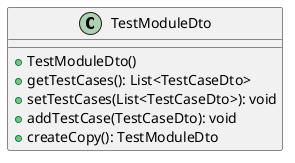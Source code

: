 @startuml

    class TestModuleDto [[TestModuleDto.html]] {
        +TestModuleDto()
        +getTestCases(): List<TestCaseDto>
        +setTestCases(List<TestCaseDto>): void
        +addTestCase(TestCaseDto): void
        +createCopy(): TestModuleDto
    }

@enduml
